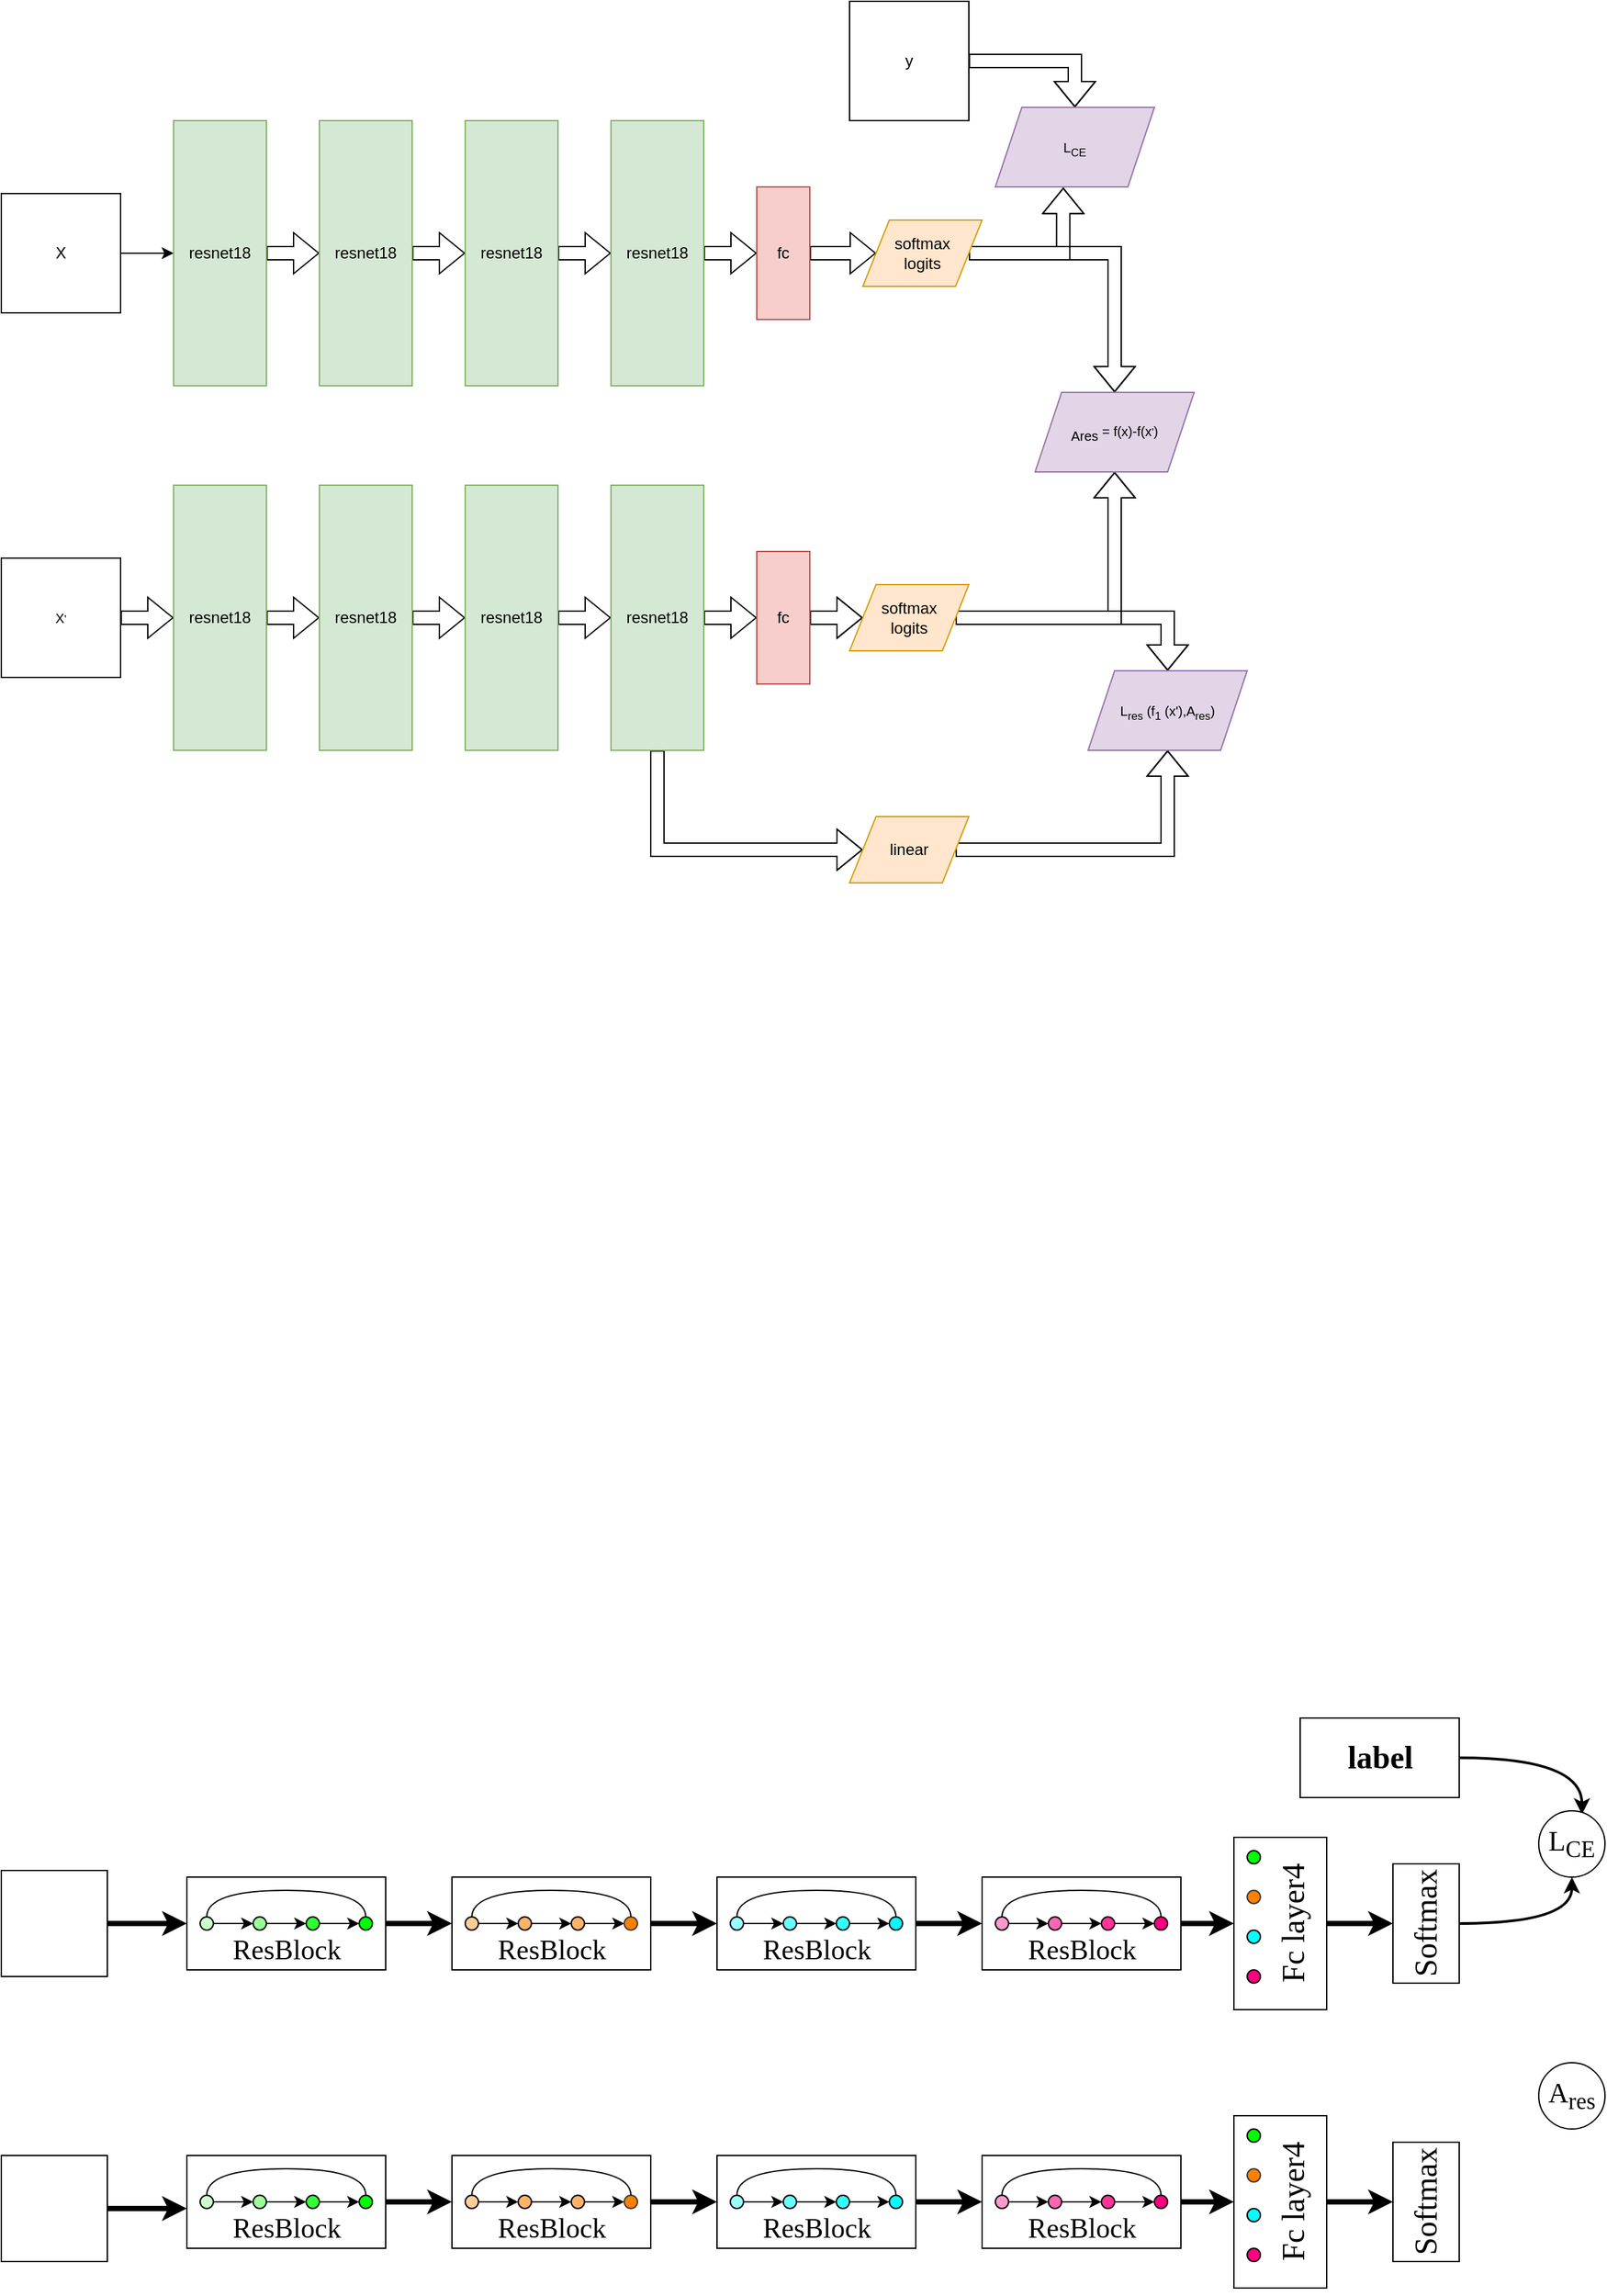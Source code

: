 <mxfile version="15.5.2" type="github">
  <diagram id="_OafIggxyiPWW6BfsJ7w" name="Page-1">
    <mxGraphModel dx="1221" dy="644" grid="1" gridSize="10" guides="1" tooltips="1" connect="1" arrows="1" fold="1" page="1" pageScale="1" pageWidth="827" pageHeight="1169" math="0" shadow="0">
      <root>
        <mxCell id="0" />
        <mxCell id="1" parent="0" />
        <mxCell id="y1k2q47pjBvPzy8G8XjA-247" style="edgeStyle=orthogonalEdgeStyle;jumpSize=6;orthogonalLoop=1;jettySize=auto;html=1;exitX=1;exitY=0.5;exitDx=0;exitDy=0;entryX=0.652;entryY=0.054;entryDx=0;entryDy=0;entryPerimeter=0;fontFamily=Times New Roman;fontSize=21;endArrow=classic;endFill=1;endSize=6;strokeColor=#000000;strokeWidth=2;fillColor=#000000;curved=1;" edge="1" parent="1" source="y1k2q47pjBvPzy8G8XjA-232" target="y1k2q47pjBvPzy8G8XjA-242">
          <mxGeometry relative="1" as="geometry" />
        </mxCell>
        <mxCell id="y1k2q47pjBvPzy8G8XjA-232" value="" style="rounded=0;whiteSpace=wrap;html=1;fontFamily=Times New Roman;fontSize=21;align=center;" vertex="1" parent="1">
          <mxGeometry x="1020" y="1310" width="120" height="60" as="geometry" />
        </mxCell>
        <mxCell id="y1k2q47pjBvPzy8G8XjA-68" value="" style="rounded=0;whiteSpace=wrap;html=1;align=center;" vertex="1" parent="1">
          <mxGeometry x="180" y="1430" width="150" height="70" as="geometry" />
        </mxCell>
        <mxCell id="y1k2q47pjBvPzy8G8XjA-104" value="&lt;h6&gt;&lt;font style=&quot;font-size: 21px ; font-weight: normal&quot; face=&quot;Georgia&quot;&gt;ResBlock&lt;/font&gt;&lt;/h6&gt;" style="text;html=1;fontSize=24;fontStyle=1;verticalAlign=middle;align=center;" vertex="1" parent="1">
          <mxGeometry x="220" y="1480" width="70" height="10" as="geometry" />
        </mxCell>
        <mxCell id="y1k2q47pjBvPzy8G8XjA-103" style="rounded=0;orthogonalLoop=1;jettySize=auto;html=1;exitX=1;exitY=0.5;exitDx=0;exitDy=0;endArrow=classic;endFill=1;strokeColor=#000000;strokeWidth=4;fillColor=#000000;jumpSize=6;endSize=6;" edge="1" parent="1" source="y1k2q47pjBvPzy8G8XjA-68">
          <mxGeometry relative="1" as="geometry">
            <mxPoint x="380" y="1465" as="targetPoint" />
          </mxGeometry>
        </mxCell>
        <mxCell id="y1k2q47pjBvPzy8G8XjA-3" style="edgeStyle=orthogonalEdgeStyle;rounded=0;orthogonalLoop=1;jettySize=auto;html=1;exitX=1;exitY=0.5;exitDx=0;exitDy=0;entryX=0;entryY=0.5;entryDx=0;entryDy=0;" edge="1" parent="1" source="y1k2q47pjBvPzy8G8XjA-1" target="y1k2q47pjBvPzy8G8XjA-2">
          <mxGeometry relative="1" as="geometry" />
        </mxCell>
        <mxCell id="y1k2q47pjBvPzy8G8XjA-1" value="X" style="rounded=0;whiteSpace=wrap;html=1;" vertex="1" parent="1">
          <mxGeometry x="40" y="160" width="90" height="90" as="geometry" />
        </mxCell>
        <mxCell id="y1k2q47pjBvPzy8G8XjA-5" style="edgeStyle=orthogonalEdgeStyle;orthogonalLoop=1;jettySize=auto;html=1;exitX=1;exitY=0.5;exitDx=0;exitDy=0;entryX=0;entryY=0.5;entryDx=0;entryDy=0;rounded=0;shape=flexArrow;" edge="1" parent="1" source="y1k2q47pjBvPzy8G8XjA-2" target="y1k2q47pjBvPzy8G8XjA-4">
          <mxGeometry relative="1" as="geometry" />
        </mxCell>
        <mxCell id="y1k2q47pjBvPzy8G8XjA-2" value="resnet18" style="rounded=0;whiteSpace=wrap;html=1;fillColor=#d5e8d4;strokeColor=#82b366;" vertex="1" parent="1">
          <mxGeometry x="170" y="105" width="70" height="200" as="geometry" />
        </mxCell>
        <mxCell id="y1k2q47pjBvPzy8G8XjA-8" style="edgeStyle=orthogonalEdgeStyle;rounded=0;orthogonalLoop=1;jettySize=auto;html=1;entryX=0;entryY=0.5;entryDx=0;entryDy=0;shape=flexArrow;" edge="1" parent="1" source="y1k2q47pjBvPzy8G8XjA-4" target="y1k2q47pjBvPzy8G8XjA-6">
          <mxGeometry relative="1" as="geometry" />
        </mxCell>
        <mxCell id="y1k2q47pjBvPzy8G8XjA-4" value="resnet18" style="rounded=0;whiteSpace=wrap;html=1;fillColor=#d5e8d4;strokeColor=#82b366;" vertex="1" parent="1">
          <mxGeometry x="280" y="105" width="70" height="200" as="geometry" />
        </mxCell>
        <mxCell id="y1k2q47pjBvPzy8G8XjA-9" style="edgeStyle=orthogonalEdgeStyle;rounded=0;orthogonalLoop=1;jettySize=auto;html=1;exitX=1;exitY=0.5;exitDx=0;exitDy=0;entryX=0;entryY=0.5;entryDx=0;entryDy=0;shape=flexArrow;" edge="1" parent="1" source="y1k2q47pjBvPzy8G8XjA-6" target="y1k2q47pjBvPzy8G8XjA-7">
          <mxGeometry relative="1" as="geometry" />
        </mxCell>
        <mxCell id="y1k2q47pjBvPzy8G8XjA-6" value="resnet18" style="rounded=0;whiteSpace=wrap;html=1;fillColor=#d5e8d4;strokeColor=#82b366;" vertex="1" parent="1">
          <mxGeometry x="390" y="105" width="70" height="200" as="geometry" />
        </mxCell>
        <mxCell id="y1k2q47pjBvPzy8G8XjA-12" style="edgeStyle=orthogonalEdgeStyle;shape=flexArrow;rounded=0;orthogonalLoop=1;jettySize=auto;html=1;exitX=1;exitY=0.5;exitDx=0;exitDy=0;entryX=0;entryY=0.5;entryDx=0;entryDy=0;" edge="1" parent="1" source="y1k2q47pjBvPzy8G8XjA-7" target="y1k2q47pjBvPzy8G8XjA-11">
          <mxGeometry relative="1" as="geometry" />
        </mxCell>
        <mxCell id="y1k2q47pjBvPzy8G8XjA-7" value="resnet18" style="rounded=0;whiteSpace=wrap;html=1;fillColor=#d5e8d4;strokeColor=#82b366;" vertex="1" parent="1">
          <mxGeometry x="500" y="105" width="70" height="200" as="geometry" />
        </mxCell>
        <mxCell id="y1k2q47pjBvPzy8G8XjA-14" style="edgeStyle=orthogonalEdgeStyle;shape=flexArrow;rounded=0;orthogonalLoop=1;jettySize=auto;html=1;exitX=1;exitY=0.5;exitDx=0;exitDy=0;entryX=0;entryY=0.5;entryDx=0;entryDy=0;" edge="1" parent="1" source="y1k2q47pjBvPzy8G8XjA-11" target="y1k2q47pjBvPzy8G8XjA-13">
          <mxGeometry relative="1" as="geometry" />
        </mxCell>
        <mxCell id="y1k2q47pjBvPzy8G8XjA-11" value="fc" style="rounded=0;whiteSpace=wrap;html=1;fillColor=#f8cecc;strokeColor=#b85450;" vertex="1" parent="1">
          <mxGeometry x="610" y="155" width="40" height="100" as="geometry" />
        </mxCell>
        <mxCell id="y1k2q47pjBvPzy8G8XjA-18" style="edgeStyle=orthogonalEdgeStyle;shape=flexArrow;rounded=0;orthogonalLoop=1;jettySize=auto;html=1;exitX=1;exitY=0.5;exitDx=0;exitDy=0;entryX=0.427;entryY=1.01;entryDx=0;entryDy=0;entryPerimeter=0;" edge="1" parent="1" source="y1k2q47pjBvPzy8G8XjA-13" target="y1k2q47pjBvPzy8G8XjA-16">
          <mxGeometry relative="1" as="geometry" />
        </mxCell>
        <mxCell id="y1k2q47pjBvPzy8G8XjA-42" style="edgeStyle=orthogonalEdgeStyle;shape=flexArrow;rounded=0;orthogonalLoop=1;jettySize=auto;html=1;exitX=1;exitY=0.5;exitDx=0;exitDy=0;entryX=0.5;entryY=0;entryDx=0;entryDy=0;" edge="1" parent="1" source="y1k2q47pjBvPzy8G8XjA-13" target="y1k2q47pjBvPzy8G8XjA-39">
          <mxGeometry relative="1" as="geometry" />
        </mxCell>
        <mxCell id="y1k2q47pjBvPzy8G8XjA-13" value="softmax&lt;br&gt;logits" style="shape=parallelogram;perimeter=parallelogramPerimeter;whiteSpace=wrap;html=1;fixedSize=1;fillColor=#ffe6cc;strokeColor=#d79b00;" vertex="1" parent="1">
          <mxGeometry x="690" y="180" width="90" height="50" as="geometry" />
        </mxCell>
        <mxCell id="y1k2q47pjBvPzy8G8XjA-17" style="edgeStyle=orthogonalEdgeStyle;shape=flexArrow;rounded=0;orthogonalLoop=1;jettySize=auto;html=1;exitX=1;exitY=0.5;exitDx=0;exitDy=0;entryX=0.5;entryY=0;entryDx=0;entryDy=0;" edge="1" parent="1" source="y1k2q47pjBvPzy8G8XjA-15" target="y1k2q47pjBvPzy8G8XjA-16">
          <mxGeometry relative="1" as="geometry" />
        </mxCell>
        <mxCell id="y1k2q47pjBvPzy8G8XjA-15" value="y" style="rounded=0;whiteSpace=wrap;html=1;" vertex="1" parent="1">
          <mxGeometry x="680" y="15" width="90" height="90" as="geometry" />
        </mxCell>
        <mxCell id="y1k2q47pjBvPzy8G8XjA-16" value="&lt;span style=&quot;font-size: 10px&quot;&gt;L&lt;sub&gt;CE&lt;/sub&gt;&lt;/span&gt;" style="shape=parallelogram;perimeter=parallelogramPerimeter;whiteSpace=wrap;html=1;fixedSize=1;fillColor=#e1d5e7;strokeColor=#9673a6;" vertex="1" parent="1">
          <mxGeometry x="790" y="95" width="120" height="60" as="geometry" />
        </mxCell>
        <mxCell id="y1k2q47pjBvPzy8G8XjA-19" style="edgeStyle=orthogonalEdgeStyle;rounded=0;orthogonalLoop=1;jettySize=auto;html=1;exitX=1;exitY=0.5;exitDx=0;exitDy=0;entryX=0;entryY=0.5;entryDx=0;entryDy=0;shape=flexArrow;" edge="1" parent="1" source="y1k2q47pjBvPzy8G8XjA-20" target="y1k2q47pjBvPzy8G8XjA-22">
          <mxGeometry relative="1" as="geometry" />
        </mxCell>
        <mxCell id="y1k2q47pjBvPzy8G8XjA-20" value="&lt;span style=&quot;font-size: 10px&quot;&gt;X&lt;/span&gt;&lt;span style=&quot;font-size: 8.333px&quot;&gt;&#39;&lt;/span&gt;" style="rounded=0;whiteSpace=wrap;html=1;" vertex="1" parent="1">
          <mxGeometry x="40" y="435" width="90" height="90" as="geometry" />
        </mxCell>
        <mxCell id="y1k2q47pjBvPzy8G8XjA-21" style="edgeStyle=orthogonalEdgeStyle;orthogonalLoop=1;jettySize=auto;html=1;exitX=1;exitY=0.5;exitDx=0;exitDy=0;entryX=0;entryY=0.5;entryDx=0;entryDy=0;rounded=0;shape=flexArrow;" edge="1" parent="1" source="y1k2q47pjBvPzy8G8XjA-22" target="y1k2q47pjBvPzy8G8XjA-24">
          <mxGeometry relative="1" as="geometry" />
        </mxCell>
        <mxCell id="y1k2q47pjBvPzy8G8XjA-22" value="resnet18" style="rounded=0;whiteSpace=wrap;html=1;fillColor=#d5e8d4;strokeColor=#82b366;" vertex="1" parent="1">
          <mxGeometry x="170" y="380" width="70" height="200" as="geometry" />
        </mxCell>
        <mxCell id="y1k2q47pjBvPzy8G8XjA-23" style="edgeStyle=orthogonalEdgeStyle;rounded=0;orthogonalLoop=1;jettySize=auto;html=1;entryX=0;entryY=0.5;entryDx=0;entryDy=0;shape=flexArrow;" edge="1" parent="1" source="y1k2q47pjBvPzy8G8XjA-24" target="y1k2q47pjBvPzy8G8XjA-26">
          <mxGeometry relative="1" as="geometry" />
        </mxCell>
        <mxCell id="y1k2q47pjBvPzy8G8XjA-24" value="resnet18" style="rounded=0;whiteSpace=wrap;html=1;fillColor=#d5e8d4;strokeColor=#82b366;" vertex="1" parent="1">
          <mxGeometry x="280" y="380" width="70" height="200" as="geometry" />
        </mxCell>
        <mxCell id="y1k2q47pjBvPzy8G8XjA-25" style="edgeStyle=orthogonalEdgeStyle;rounded=0;orthogonalLoop=1;jettySize=auto;html=1;exitX=1;exitY=0.5;exitDx=0;exitDy=0;entryX=0;entryY=0.5;entryDx=0;entryDy=0;shape=flexArrow;" edge="1" parent="1" source="y1k2q47pjBvPzy8G8XjA-26" target="y1k2q47pjBvPzy8G8XjA-28">
          <mxGeometry relative="1" as="geometry" />
        </mxCell>
        <mxCell id="y1k2q47pjBvPzy8G8XjA-26" value="resnet18" style="rounded=0;whiteSpace=wrap;html=1;fillColor=#d5e8d4;strokeColor=#82b366;" vertex="1" parent="1">
          <mxGeometry x="390" y="380" width="70" height="200" as="geometry" />
        </mxCell>
        <mxCell id="y1k2q47pjBvPzy8G8XjA-27" style="edgeStyle=orthogonalEdgeStyle;shape=flexArrow;rounded=0;orthogonalLoop=1;jettySize=auto;html=1;exitX=1;exitY=0.5;exitDx=0;exitDy=0;entryX=0;entryY=0.5;entryDx=0;entryDy=0;" edge="1" parent="1" source="y1k2q47pjBvPzy8G8XjA-28" target="y1k2q47pjBvPzy8G8XjA-29">
          <mxGeometry relative="1" as="geometry" />
        </mxCell>
        <mxCell id="y1k2q47pjBvPzy8G8XjA-37" style="edgeStyle=orthogonalEdgeStyle;shape=flexArrow;rounded=0;orthogonalLoop=1;jettySize=auto;html=1;exitX=0.5;exitY=1;exitDx=0;exitDy=0;entryX=0;entryY=0.5;entryDx=0;entryDy=0;" edge="1" parent="1" source="y1k2q47pjBvPzy8G8XjA-28" target="y1k2q47pjBvPzy8G8XjA-32">
          <mxGeometry relative="1" as="geometry">
            <Array as="points">
              <mxPoint x="535" y="655" />
            </Array>
          </mxGeometry>
        </mxCell>
        <mxCell id="y1k2q47pjBvPzy8G8XjA-28" value="resnet18" style="rounded=0;whiteSpace=wrap;html=1;fillColor=#d5e8d4;strokeColor=#82b366;" vertex="1" parent="1">
          <mxGeometry x="500" y="380" width="70" height="200" as="geometry" />
        </mxCell>
        <mxCell id="y1k2q47pjBvPzy8G8XjA-31" style="edgeStyle=orthogonalEdgeStyle;shape=flexArrow;rounded=0;orthogonalLoop=1;jettySize=auto;html=1;exitX=1;exitY=0.5;exitDx=0;exitDy=0;" edge="1" parent="1" source="y1k2q47pjBvPzy8G8XjA-29" target="y1k2q47pjBvPzy8G8XjA-30">
          <mxGeometry relative="1" as="geometry" />
        </mxCell>
        <mxCell id="y1k2q47pjBvPzy8G8XjA-29" value="fc" style="rounded=0;whiteSpace=wrap;html=1;fillColor=#f8cecc;strokeColor=#b85450;" vertex="1" parent="1">
          <mxGeometry x="610" y="430" width="40" height="100" as="geometry" />
        </mxCell>
        <mxCell id="y1k2q47pjBvPzy8G8XjA-40" style="edgeStyle=orthogonalEdgeStyle;shape=flexArrow;rounded=0;orthogonalLoop=1;jettySize=auto;html=1;exitX=1;exitY=0.5;exitDx=0;exitDy=0;" edge="1" parent="1" source="y1k2q47pjBvPzy8G8XjA-30" target="y1k2q47pjBvPzy8G8XjA-39">
          <mxGeometry relative="1" as="geometry" />
        </mxCell>
        <mxCell id="y1k2q47pjBvPzy8G8XjA-41" style="edgeStyle=orthogonalEdgeStyle;shape=flexArrow;rounded=0;orthogonalLoop=1;jettySize=auto;html=1;exitX=1;exitY=0.5;exitDx=0;exitDy=0;" edge="1" parent="1" source="y1k2q47pjBvPzy8G8XjA-30" target="y1k2q47pjBvPzy8G8XjA-38">
          <mxGeometry relative="1" as="geometry" />
        </mxCell>
        <mxCell id="y1k2q47pjBvPzy8G8XjA-30" value="softmax&lt;br&gt;logits" style="shape=parallelogram;perimeter=parallelogramPerimeter;whiteSpace=wrap;html=1;fixedSize=1;fillColor=#ffe6cc;strokeColor=#d79b00;" vertex="1" parent="1">
          <mxGeometry x="680" y="455" width="90" height="50" as="geometry" />
        </mxCell>
        <mxCell id="y1k2q47pjBvPzy8G8XjA-43" style="edgeStyle=orthogonalEdgeStyle;shape=flexArrow;rounded=0;orthogonalLoop=1;jettySize=auto;html=1;exitX=1;exitY=0.5;exitDx=0;exitDy=0;entryX=0.5;entryY=1;entryDx=0;entryDy=0;" edge="1" parent="1" source="y1k2q47pjBvPzy8G8XjA-32" target="y1k2q47pjBvPzy8G8XjA-38">
          <mxGeometry relative="1" as="geometry" />
        </mxCell>
        <mxCell id="y1k2q47pjBvPzy8G8XjA-32" value="linear" style="shape=parallelogram;perimeter=parallelogramPerimeter;whiteSpace=wrap;html=1;fixedSize=1;fillColor=#ffe6cc;strokeColor=#d79b00;" vertex="1" parent="1">
          <mxGeometry x="680" y="630" width="90" height="50" as="geometry" />
        </mxCell>
        <mxCell id="y1k2q47pjBvPzy8G8XjA-38" value="&lt;span style=&quot;font-size: 10px&quot;&gt;L&lt;sub&gt;res&lt;/sub&gt;&amp;nbsp;(f&lt;sub&gt;1&lt;/sub&gt;&amp;nbsp;(x&#39;),A&lt;sub&gt;res&lt;/sub&gt;)&lt;/span&gt;" style="shape=parallelogram;perimeter=parallelogramPerimeter;whiteSpace=wrap;html=1;fixedSize=1;fillColor=#e1d5e7;strokeColor=#9673a6;" vertex="1" parent="1">
          <mxGeometry x="860" y="520" width="120" height="60" as="geometry" />
        </mxCell>
        <mxCell id="y1k2q47pjBvPzy8G8XjA-39" value="&lt;sub&gt;&lt;span style=&quot;font-size: 10px&quot;&gt;Ares&lt;/span&gt;&lt;/sub&gt;&lt;span style=&quot;font-size: 10px&quot;&gt;&amp;nbsp;= f(x)-f(x&lt;/span&gt;&lt;span style=&quot;font-size: 8.333px&quot;&gt;&#39;&lt;/span&gt;&lt;span style=&quot;font-size: 10px&quot;&gt;)&lt;/span&gt;" style="shape=parallelogram;perimeter=parallelogramPerimeter;whiteSpace=wrap;html=1;fixedSize=1;fillColor=#e1d5e7;strokeColor=#9673a6;" vertex="1" parent="1">
          <mxGeometry x="820" y="310" width="120" height="60" as="geometry" />
        </mxCell>
        <mxCell id="y1k2q47pjBvPzy8G8XjA-54" style="edgeStyle=orthogonalEdgeStyle;rounded=0;orthogonalLoop=1;jettySize=auto;html=1;exitX=1;exitY=0.5;exitDx=0;exitDy=0;entryX=0;entryY=0.5;entryDx=0;entryDy=0;" edge="1" parent="1" source="y1k2q47pjBvPzy8G8XjA-50" target="y1k2q47pjBvPzy8G8XjA-53">
          <mxGeometry relative="1" as="geometry" />
        </mxCell>
        <mxCell id="y1k2q47pjBvPzy8G8XjA-50" value="" style="ellipse;whiteSpace=wrap;html=1;aspect=fixed;fillColor=#CCFFCC;strokeColor=#000000;" vertex="1" parent="1">
          <mxGeometry x="190" y="1460" width="10" height="10" as="geometry" />
        </mxCell>
        <mxCell id="y1k2q47pjBvPzy8G8XjA-58" style="edgeStyle=orthogonalEdgeStyle;rounded=0;orthogonalLoop=1;jettySize=auto;html=1;exitX=1;exitY=0.5;exitDx=0;exitDy=0;entryX=0;entryY=0.5;entryDx=0;entryDy=0;" edge="1" parent="1" source="y1k2q47pjBvPzy8G8XjA-53" target="y1k2q47pjBvPzy8G8XjA-55">
          <mxGeometry relative="1" as="geometry" />
        </mxCell>
        <mxCell id="y1k2q47pjBvPzy8G8XjA-53" value="" style="ellipse;whiteSpace=wrap;html=1;aspect=fixed;fillColor=#99FF99;strokeColor=#000000;" vertex="1" parent="1">
          <mxGeometry x="230" y="1460" width="10" height="10" as="geometry" />
        </mxCell>
        <mxCell id="y1k2q47pjBvPzy8G8XjA-59" style="edgeStyle=orthogonalEdgeStyle;rounded=0;orthogonalLoop=1;jettySize=auto;html=1;exitX=1;exitY=0.5;exitDx=0;exitDy=0;entryX=0;entryY=0.5;entryDx=0;entryDy=0;" edge="1" parent="1" source="y1k2q47pjBvPzy8G8XjA-55" target="y1k2q47pjBvPzy8G8XjA-56">
          <mxGeometry relative="1" as="geometry" />
        </mxCell>
        <mxCell id="y1k2q47pjBvPzy8G8XjA-55" value="" style="ellipse;whiteSpace=wrap;html=1;aspect=fixed;fillColor=#33FF33;strokeColor=#000000;" vertex="1" parent="1">
          <mxGeometry x="270" y="1460" width="10" height="10" as="geometry" />
        </mxCell>
        <mxCell id="y1k2q47pjBvPzy8G8XjA-56" value="" style="ellipse;whiteSpace=wrap;html=1;aspect=fixed;fillColor=#00FF00;strokeColor=#000000;" vertex="1" parent="1">
          <mxGeometry x="310" y="1460" width="10" height="10" as="geometry" />
        </mxCell>
        <mxCell id="y1k2q47pjBvPzy8G8XjA-69" value="" style="endArrow=none;html=1;rounded=0;exitX=0.5;exitY=0;exitDx=0;exitDy=0;entryX=0.5;entryY=0;entryDx=0;entryDy=0;edgeStyle=orthogonalEdgeStyle;curved=1;" edge="1" parent="1" source="y1k2q47pjBvPzy8G8XjA-50" target="y1k2q47pjBvPzy8G8XjA-56">
          <mxGeometry width="50" height="50" relative="1" as="geometry">
            <mxPoint x="200" y="1460" as="sourcePoint" />
            <mxPoint x="250" y="1410" as="targetPoint" />
            <Array as="points">
              <mxPoint x="195" y="1440" />
              <mxPoint x="315" y="1440" />
            </Array>
          </mxGeometry>
        </mxCell>
        <mxCell id="y1k2q47pjBvPzy8G8XjA-99" style="edgeStyle=orthogonalEdgeStyle;curved=1;rounded=0;orthogonalLoop=1;jettySize=auto;html=1;exitX=1;exitY=0.5;exitDx=0;exitDy=0;entryX=0;entryY=0.5;entryDx=0;entryDy=0;endArrow=classic;endFill=1;strokeColor=#000000;strokeWidth=4;" edge="1" parent="1">
          <mxGeometry relative="1" as="geometry">
            <mxPoint x="530" y="1465" as="sourcePoint" />
            <mxPoint x="580" y="1465" as="targetPoint" />
          </mxGeometry>
        </mxCell>
        <mxCell id="y1k2q47pjBvPzy8G8XjA-100" style="edgeStyle=orthogonalEdgeStyle;curved=1;rounded=0;orthogonalLoop=1;jettySize=auto;html=1;exitX=1;exitY=0.5;exitDx=0;exitDy=0;entryX=0;entryY=0.5;entryDx=0;entryDy=0;endArrow=classic;endFill=1;strokeColor=#000000;strokeWidth=4;" edge="1" parent="1">
          <mxGeometry relative="1" as="geometry">
            <mxPoint x="730" y="1465" as="sourcePoint" />
            <mxPoint x="780" y="1465" as="targetPoint" />
          </mxGeometry>
        </mxCell>
        <mxCell id="y1k2q47pjBvPzy8G8XjA-115" value="" style="rounded=0;whiteSpace=wrap;html=1;align=center;" vertex="1" parent="1">
          <mxGeometry x="380" y="1430" width="150" height="70" as="geometry" />
        </mxCell>
        <mxCell id="y1k2q47pjBvPzy8G8XjA-116" style="edgeStyle=orthogonalEdgeStyle;rounded=0;orthogonalLoop=1;jettySize=auto;html=1;exitX=1;exitY=0.5;exitDx=0;exitDy=0;entryX=0;entryY=0.5;entryDx=0;entryDy=0;" edge="1" parent="1" source="y1k2q47pjBvPzy8G8XjA-117" target="y1k2q47pjBvPzy8G8XjA-119">
          <mxGeometry relative="1" as="geometry" />
        </mxCell>
        <mxCell id="y1k2q47pjBvPzy8G8XjA-117" value="" style="ellipse;whiteSpace=wrap;html=1;aspect=fixed;fillColor=#FFCC99;strokeColor=#000000;" vertex="1" parent="1">
          <mxGeometry x="390" y="1460" width="10" height="10" as="geometry" />
        </mxCell>
        <mxCell id="y1k2q47pjBvPzy8G8XjA-118" style="edgeStyle=orthogonalEdgeStyle;rounded=0;orthogonalLoop=1;jettySize=auto;html=1;exitX=1;exitY=0.5;exitDx=0;exitDy=0;entryX=0;entryY=0.5;entryDx=0;entryDy=0;" edge="1" parent="1" source="y1k2q47pjBvPzy8G8XjA-119" target="y1k2q47pjBvPzy8G8XjA-121">
          <mxGeometry relative="1" as="geometry" />
        </mxCell>
        <mxCell id="y1k2q47pjBvPzy8G8XjA-119" value="" style="ellipse;whiteSpace=wrap;html=1;aspect=fixed;fillColor=#FFB366;strokeColor=default;" vertex="1" parent="1">
          <mxGeometry x="430" y="1460" width="10" height="10" as="geometry" />
        </mxCell>
        <mxCell id="y1k2q47pjBvPzy8G8XjA-120" style="edgeStyle=orthogonalEdgeStyle;rounded=0;orthogonalLoop=1;jettySize=auto;html=1;exitX=1;exitY=0.5;exitDx=0;exitDy=0;entryX=0;entryY=0.5;entryDx=0;entryDy=0;" edge="1" parent="1" source="y1k2q47pjBvPzy8G8XjA-121" target="y1k2q47pjBvPzy8G8XjA-122">
          <mxGeometry relative="1" as="geometry" />
        </mxCell>
        <mxCell id="y1k2q47pjBvPzy8G8XjA-121" value="" style="ellipse;whiteSpace=wrap;html=1;aspect=fixed;fillColor=#FFB366;strokeColor=#000000;" vertex="1" parent="1">
          <mxGeometry x="470" y="1460" width="10" height="10" as="geometry" />
        </mxCell>
        <mxCell id="y1k2q47pjBvPzy8G8XjA-122" value="" style="ellipse;whiteSpace=wrap;html=1;aspect=fixed;fillColor=#FF8000;strokeColor=#36393d;" vertex="1" parent="1">
          <mxGeometry x="510" y="1460" width="10" height="10" as="geometry" />
        </mxCell>
        <mxCell id="y1k2q47pjBvPzy8G8XjA-123" value="" style="endArrow=none;html=1;rounded=0;exitX=0.5;exitY=0;exitDx=0;exitDy=0;entryX=0.5;entryY=0;entryDx=0;entryDy=0;edgeStyle=orthogonalEdgeStyle;curved=1;" edge="1" parent="1" source="y1k2q47pjBvPzy8G8XjA-117" target="y1k2q47pjBvPzy8G8XjA-122">
          <mxGeometry width="50" height="50" relative="1" as="geometry">
            <mxPoint x="400" y="1460" as="sourcePoint" />
            <mxPoint x="450" y="1410" as="targetPoint" />
            <Array as="points">
              <mxPoint x="395" y="1440" />
              <mxPoint x="515" y="1440" />
            </Array>
          </mxGeometry>
        </mxCell>
        <mxCell id="y1k2q47pjBvPzy8G8XjA-124" value="&lt;h6&gt;&lt;font style=&quot;font-size: 21px ; font-weight: normal&quot; face=&quot;Georgia&quot;&gt;ResBlock&lt;/font&gt;&lt;/h6&gt;" style="text;strokeColor=none;fillColor=none;html=1;fontSize=24;fontStyle=1;verticalAlign=middle;align=center;" vertex="1" parent="1">
          <mxGeometry x="420" y="1480" width="70" height="10" as="geometry" />
        </mxCell>
        <mxCell id="y1k2q47pjBvPzy8G8XjA-135" value="" style="rounded=0;whiteSpace=wrap;html=1;align=center;" vertex="1" parent="1">
          <mxGeometry x="580" y="1430" width="150" height="70" as="geometry" />
        </mxCell>
        <mxCell id="y1k2q47pjBvPzy8G8XjA-136" style="edgeStyle=orthogonalEdgeStyle;rounded=0;orthogonalLoop=1;jettySize=auto;html=1;exitX=1;exitY=0.5;exitDx=0;exitDy=0;entryX=0;entryY=0.5;entryDx=0;entryDy=0;" edge="1" parent="1" source="y1k2q47pjBvPzy8G8XjA-137" target="y1k2q47pjBvPzy8G8XjA-139">
          <mxGeometry relative="1" as="geometry" />
        </mxCell>
        <mxCell id="y1k2q47pjBvPzy8G8XjA-137" value="" style="ellipse;whiteSpace=wrap;html=1;aspect=fixed;fillColor=#99FFFF;strokeColor=#000000;" vertex="1" parent="1">
          <mxGeometry x="590" y="1460" width="10" height="10" as="geometry" />
        </mxCell>
        <mxCell id="y1k2q47pjBvPzy8G8XjA-138" style="edgeStyle=orthogonalEdgeStyle;rounded=0;orthogonalLoop=1;jettySize=auto;html=1;exitX=1;exitY=0.5;exitDx=0;exitDy=0;entryX=0;entryY=0.5;entryDx=0;entryDy=0;" edge="1" parent="1" source="y1k2q47pjBvPzy8G8XjA-139" target="y1k2q47pjBvPzy8G8XjA-141">
          <mxGeometry relative="1" as="geometry" />
        </mxCell>
        <mxCell id="y1k2q47pjBvPzy8G8XjA-139" value="" style="ellipse;whiteSpace=wrap;html=1;aspect=fixed;fillColor=#66FFFF;strokeColor=#000000;" vertex="1" parent="1">
          <mxGeometry x="630" y="1460" width="10" height="10" as="geometry" />
        </mxCell>
        <mxCell id="y1k2q47pjBvPzy8G8XjA-140" style="edgeStyle=orthogonalEdgeStyle;rounded=0;orthogonalLoop=1;jettySize=auto;html=1;exitX=1;exitY=0.5;exitDx=0;exitDy=0;entryX=0;entryY=0.5;entryDx=0;entryDy=0;" edge="1" parent="1" source="y1k2q47pjBvPzy8G8XjA-141" target="y1k2q47pjBvPzy8G8XjA-142">
          <mxGeometry relative="1" as="geometry" />
        </mxCell>
        <mxCell id="y1k2q47pjBvPzy8G8XjA-141" value="" style="ellipse;whiteSpace=wrap;html=1;aspect=fixed;fillColor=#33FFFF;strokeColor=#000000;" vertex="1" parent="1">
          <mxGeometry x="670" y="1460" width="10" height="10" as="geometry" />
        </mxCell>
        <mxCell id="y1k2q47pjBvPzy8G8XjA-142" value="" style="ellipse;whiteSpace=wrap;html=1;aspect=fixed;fillColor=#00FFFF;strokeColor=#000000;" vertex="1" parent="1">
          <mxGeometry x="710" y="1460" width="10" height="10" as="geometry" />
        </mxCell>
        <mxCell id="y1k2q47pjBvPzy8G8XjA-143" value="" style="endArrow=none;html=1;rounded=0;exitX=0.5;exitY=0;exitDx=0;exitDy=0;entryX=0.5;entryY=0;entryDx=0;entryDy=0;edgeStyle=orthogonalEdgeStyle;curved=1;" edge="1" parent="1" source="y1k2q47pjBvPzy8G8XjA-137" target="y1k2q47pjBvPzy8G8XjA-142">
          <mxGeometry width="50" height="50" relative="1" as="geometry">
            <mxPoint x="600" y="1460" as="sourcePoint" />
            <mxPoint x="650" y="1410" as="targetPoint" />
            <Array as="points">
              <mxPoint x="595" y="1440" />
              <mxPoint x="715" y="1440" />
            </Array>
          </mxGeometry>
        </mxCell>
        <mxCell id="y1k2q47pjBvPzy8G8XjA-144" value="&lt;h6&gt;&lt;font style=&quot;font-size: 21px ; font-weight: normal&quot; face=&quot;Georgia&quot;&gt;ResBlock&lt;/font&gt;&lt;/h6&gt;" style="text;strokeColor=none;fillColor=none;html=1;fontSize=24;fontStyle=1;verticalAlign=middle;align=center;" vertex="1" parent="1">
          <mxGeometry x="620" y="1480" width="70" height="10" as="geometry" />
        </mxCell>
        <mxCell id="y1k2q47pjBvPzy8G8XjA-165" style="edgeStyle=none;rounded=0;jumpSize=6;orthogonalLoop=1;jettySize=auto;html=1;exitX=1;exitY=0.5;exitDx=0;exitDy=0;entryX=0;entryY=0.5;entryDx=0;entryDy=0;fontFamily=Times New Roman;fontSize=21;endArrow=classic;endFill=1;endSize=6;strokeColor=#000000;strokeWidth=4;fillColor=#000000;" edge="1" parent="1" source="y1k2q47pjBvPzy8G8XjA-145" target="y1k2q47pjBvPzy8G8XjA-155">
          <mxGeometry relative="1" as="geometry" />
        </mxCell>
        <mxCell id="y1k2q47pjBvPzy8G8XjA-145" value="" style="rounded=0;whiteSpace=wrap;html=1;align=center;" vertex="1" parent="1">
          <mxGeometry x="780" y="1430" width="150" height="70" as="geometry" />
        </mxCell>
        <mxCell id="y1k2q47pjBvPzy8G8XjA-146" style="edgeStyle=orthogonalEdgeStyle;rounded=0;orthogonalLoop=1;jettySize=auto;html=1;exitX=1;exitY=0.5;exitDx=0;exitDy=0;entryX=0;entryY=0.5;entryDx=0;entryDy=0;" edge="1" parent="1" source="y1k2q47pjBvPzy8G8XjA-147" target="y1k2q47pjBvPzy8G8XjA-149">
          <mxGeometry relative="1" as="geometry" />
        </mxCell>
        <mxCell id="y1k2q47pjBvPzy8G8XjA-147" value="" style="ellipse;whiteSpace=wrap;html=1;aspect=fixed;fillColor=#FF99CC;strokeColor=#000000;" vertex="1" parent="1">
          <mxGeometry x="790" y="1460" width="10" height="10" as="geometry" />
        </mxCell>
        <mxCell id="y1k2q47pjBvPzy8G8XjA-148" style="edgeStyle=orthogonalEdgeStyle;rounded=0;orthogonalLoop=1;jettySize=auto;html=1;exitX=1;exitY=0.5;exitDx=0;exitDy=0;entryX=0;entryY=0.5;entryDx=0;entryDy=0;" edge="1" parent="1" source="y1k2q47pjBvPzy8G8XjA-149" target="y1k2q47pjBvPzy8G8XjA-151">
          <mxGeometry relative="1" as="geometry" />
        </mxCell>
        <mxCell id="y1k2q47pjBvPzy8G8XjA-149" value="" style="ellipse;whiteSpace=wrap;html=1;aspect=fixed;fillColor=#FF66B3;strokeColor=#000000;" vertex="1" parent="1">
          <mxGeometry x="830" y="1460" width="10" height="10" as="geometry" />
        </mxCell>
        <mxCell id="y1k2q47pjBvPzy8G8XjA-150" style="edgeStyle=orthogonalEdgeStyle;rounded=0;orthogonalLoop=1;jettySize=auto;html=1;exitX=1;exitY=0.5;exitDx=0;exitDy=0;entryX=0;entryY=0.5;entryDx=0;entryDy=0;" edge="1" parent="1" source="y1k2q47pjBvPzy8G8XjA-151" target="y1k2q47pjBvPzy8G8XjA-152">
          <mxGeometry relative="1" as="geometry" />
        </mxCell>
        <mxCell id="y1k2q47pjBvPzy8G8XjA-151" value="" style="ellipse;whiteSpace=wrap;html=1;aspect=fixed;fillColor=#FF3399;strokeColor=#000000;" vertex="1" parent="1">
          <mxGeometry x="870" y="1460" width="10" height="10" as="geometry" />
        </mxCell>
        <mxCell id="y1k2q47pjBvPzy8G8XjA-152" value="" style="ellipse;whiteSpace=wrap;html=1;aspect=fixed;fillColor=#FF0080;strokeColor=#000000;" vertex="1" parent="1">
          <mxGeometry x="910" y="1460" width="10" height="10" as="geometry" />
        </mxCell>
        <mxCell id="y1k2q47pjBvPzy8G8XjA-153" value="" style="endArrow=none;html=1;rounded=0;exitX=0.5;exitY=0;exitDx=0;exitDy=0;entryX=0.5;entryY=0;entryDx=0;entryDy=0;edgeStyle=orthogonalEdgeStyle;curved=1;" edge="1" parent="1" source="y1k2q47pjBvPzy8G8XjA-147" target="y1k2q47pjBvPzy8G8XjA-152">
          <mxGeometry width="50" height="50" relative="1" as="geometry">
            <mxPoint x="800" y="1460" as="sourcePoint" />
            <mxPoint x="850" y="1410" as="targetPoint" />
            <Array as="points">
              <mxPoint x="795" y="1440" />
              <mxPoint x="915" y="1440" />
            </Array>
          </mxGeometry>
        </mxCell>
        <mxCell id="y1k2q47pjBvPzy8G8XjA-154" value="&lt;h6&gt;&lt;font style=&quot;font-size: 21px ; font-weight: normal&quot; face=&quot;Georgia&quot;&gt;ResBlock&lt;/font&gt;&lt;/h6&gt;" style="text;strokeColor=none;fillColor=none;html=1;fontSize=24;fontStyle=1;verticalAlign=middle;align=center;" vertex="1" parent="1">
          <mxGeometry x="820" y="1480" width="70" height="10" as="geometry" />
        </mxCell>
        <mxCell id="y1k2q47pjBvPzy8G8XjA-167" value="" style="edgeStyle=none;rounded=0;jumpSize=6;orthogonalLoop=1;jettySize=auto;html=1;fontFamily=Times New Roman;fontSize=21;endArrow=classic;endFill=1;endSize=6;strokeColor=#000000;strokeWidth=4;fillColor=#000000;" edge="1" parent="1" source="y1k2q47pjBvPzy8G8XjA-155" target="y1k2q47pjBvPzy8G8XjA-166">
          <mxGeometry relative="1" as="geometry" />
        </mxCell>
        <mxCell id="y1k2q47pjBvPzy8G8XjA-155" value="" style="rounded=0;whiteSpace=wrap;html=1;fontFamily=Georgia;fontSize=21;align=center;strokeColor=#000000;" vertex="1" parent="1">
          <mxGeometry x="970" y="1400" width="70" height="130" as="geometry" />
        </mxCell>
        <mxCell id="y1k2q47pjBvPzy8G8XjA-156" style="edgeStyle=none;rounded=0;jumpSize=6;orthogonalLoop=1;jettySize=auto;html=1;exitX=0.5;exitY=0;exitDx=0;exitDy=0;fontFamily=Georgia;fontSize=21;endArrow=classic;endFill=1;endSize=6;strokeColor=#000000;strokeWidth=4;fillColor=#000000;" edge="1" parent="1" source="y1k2q47pjBvPzy8G8XjA-155" target="y1k2q47pjBvPzy8G8XjA-155">
          <mxGeometry relative="1" as="geometry" />
        </mxCell>
        <mxCell id="y1k2q47pjBvPzy8G8XjA-157" value="" style="ellipse;whiteSpace=wrap;html=1;aspect=fixed;fillColor=#FF8000;strokeColor=#36393d;" vertex="1" parent="1">
          <mxGeometry x="980" y="1440" width="10" height="10" as="geometry" />
        </mxCell>
        <mxCell id="y1k2q47pjBvPzy8G8XjA-158" value="" style="ellipse;whiteSpace=wrap;html=1;aspect=fixed;fillColor=#00FFFF;strokeColor=#000000;" vertex="1" parent="1">
          <mxGeometry x="980" y="1470" width="10" height="10" as="geometry" />
        </mxCell>
        <mxCell id="y1k2q47pjBvPzy8G8XjA-159" value="" style="ellipse;whiteSpace=wrap;html=1;aspect=fixed;fillColor=#00FF00;strokeColor=#000000;" vertex="1" parent="1">
          <mxGeometry x="980" y="1410" width="10" height="10" as="geometry" />
        </mxCell>
        <mxCell id="y1k2q47pjBvPzy8G8XjA-161" value="" style="ellipse;whiteSpace=wrap;html=1;aspect=fixed;fillColor=#FF0080;strokeColor=#000000;" vertex="1" parent="1">
          <mxGeometry x="980" y="1500" width="10" height="10" as="geometry" />
        </mxCell>
        <mxCell id="y1k2q47pjBvPzy8G8XjA-163" value="Fc layer4" style="text;strokeColor=none;fillColor=none;html=1;fontSize=24;fontStyle=0;verticalAlign=middle;align=center;fontFamily=Times New Roman;rotation=-90;" vertex="1" parent="1">
          <mxGeometry x="950" y="1445" width="130" height="40" as="geometry" />
        </mxCell>
        <mxCell id="y1k2q47pjBvPzy8G8XjA-248" style="edgeStyle=orthogonalEdgeStyle;curved=1;jumpSize=6;orthogonalLoop=1;jettySize=auto;html=1;exitX=1;exitY=0.5;exitDx=0;exitDy=0;entryX=0.5;entryY=1;entryDx=0;entryDy=0;fontFamily=Times New Roman;fontSize=21;endArrow=classic;endFill=1;endSize=6;strokeColor=#000000;strokeWidth=2;fillColor=#000000;" edge="1" parent="1" source="y1k2q47pjBvPzy8G8XjA-166" target="y1k2q47pjBvPzy8G8XjA-242">
          <mxGeometry relative="1" as="geometry" />
        </mxCell>
        <mxCell id="y1k2q47pjBvPzy8G8XjA-166" value="" style="rounded=0;whiteSpace=wrap;html=1;fontFamily=Times New Roman;fontSize=21;align=center;" vertex="1" parent="1">
          <mxGeometry x="1090" y="1420" width="50" height="90" as="geometry" />
        </mxCell>
        <mxCell id="y1k2q47pjBvPzy8G8XjA-168" value="Softmax" style="text;strokeColor=none;fillColor=none;html=1;fontSize=24;fontStyle=0;verticalAlign=middle;align=center;fontFamily=Times New Roman;rotation=-90;" vertex="1" parent="1">
          <mxGeometry x="1075" y="1447.5" width="80" height="35" as="geometry" />
        </mxCell>
        <mxCell id="y1k2q47pjBvPzy8G8XjA-169" value="" style="rounded=0;whiteSpace=wrap;html=1;align=center;" vertex="1" parent="1">
          <mxGeometry x="180" y="1640" width="150" height="70" as="geometry" />
        </mxCell>
        <mxCell id="y1k2q47pjBvPzy8G8XjA-170" value="&lt;h6&gt;&lt;font style=&quot;font-size: 21px ; font-weight: normal&quot; face=&quot;Georgia&quot;&gt;ResBlock&lt;/font&gt;&lt;/h6&gt;" style="text;html=1;fontSize=24;fontStyle=1;verticalAlign=middle;align=center;" vertex="1" parent="1">
          <mxGeometry x="220" y="1690" width="70" height="10" as="geometry" />
        </mxCell>
        <mxCell id="y1k2q47pjBvPzy8G8XjA-171" style="rounded=0;orthogonalLoop=1;jettySize=auto;html=1;exitX=1;exitY=0.5;exitDx=0;exitDy=0;endArrow=classic;endFill=1;strokeColor=#000000;strokeWidth=4;fillColor=#000000;jumpSize=6;endSize=6;" edge="1" parent="1" source="y1k2q47pjBvPzy8G8XjA-169">
          <mxGeometry relative="1" as="geometry">
            <mxPoint x="380" y="1675" as="targetPoint" />
          </mxGeometry>
        </mxCell>
        <mxCell id="y1k2q47pjBvPzy8G8XjA-172" style="edgeStyle=orthogonalEdgeStyle;rounded=0;orthogonalLoop=1;jettySize=auto;html=1;exitX=1;exitY=0.5;exitDx=0;exitDy=0;entryX=0;entryY=0.5;entryDx=0;entryDy=0;" edge="1" parent="1" source="y1k2q47pjBvPzy8G8XjA-173" target="y1k2q47pjBvPzy8G8XjA-175">
          <mxGeometry relative="1" as="geometry" />
        </mxCell>
        <mxCell id="y1k2q47pjBvPzy8G8XjA-173" value="" style="ellipse;whiteSpace=wrap;html=1;aspect=fixed;fillColor=#CCFFCC;strokeColor=#000000;" vertex="1" parent="1">
          <mxGeometry x="190" y="1670" width="10" height="10" as="geometry" />
        </mxCell>
        <mxCell id="y1k2q47pjBvPzy8G8XjA-174" style="edgeStyle=orthogonalEdgeStyle;rounded=0;orthogonalLoop=1;jettySize=auto;html=1;exitX=1;exitY=0.5;exitDx=0;exitDy=0;entryX=0;entryY=0.5;entryDx=0;entryDy=0;" edge="1" parent="1" source="y1k2q47pjBvPzy8G8XjA-175" target="y1k2q47pjBvPzy8G8XjA-177">
          <mxGeometry relative="1" as="geometry" />
        </mxCell>
        <mxCell id="y1k2q47pjBvPzy8G8XjA-175" value="" style="ellipse;whiteSpace=wrap;html=1;aspect=fixed;fillColor=#99FF99;strokeColor=#000000;" vertex="1" parent="1">
          <mxGeometry x="230" y="1670" width="10" height="10" as="geometry" />
        </mxCell>
        <mxCell id="y1k2q47pjBvPzy8G8XjA-176" style="edgeStyle=orthogonalEdgeStyle;rounded=0;orthogonalLoop=1;jettySize=auto;html=1;exitX=1;exitY=0.5;exitDx=0;exitDy=0;entryX=0;entryY=0.5;entryDx=0;entryDy=0;" edge="1" parent="1" source="y1k2q47pjBvPzy8G8XjA-177" target="y1k2q47pjBvPzy8G8XjA-178">
          <mxGeometry relative="1" as="geometry" />
        </mxCell>
        <mxCell id="y1k2q47pjBvPzy8G8XjA-177" value="" style="ellipse;whiteSpace=wrap;html=1;aspect=fixed;fillColor=#33FF33;strokeColor=#000000;" vertex="1" parent="1">
          <mxGeometry x="270" y="1670" width="10" height="10" as="geometry" />
        </mxCell>
        <mxCell id="y1k2q47pjBvPzy8G8XjA-178" value="" style="ellipse;whiteSpace=wrap;html=1;aspect=fixed;fillColor=#00FF00;strokeColor=#000000;" vertex="1" parent="1">
          <mxGeometry x="310" y="1670" width="10" height="10" as="geometry" />
        </mxCell>
        <mxCell id="y1k2q47pjBvPzy8G8XjA-179" value="" style="endArrow=none;html=1;rounded=0;exitX=0.5;exitY=0;exitDx=0;exitDy=0;entryX=0.5;entryY=0;entryDx=0;entryDy=0;edgeStyle=orthogonalEdgeStyle;curved=1;" edge="1" parent="1" source="y1k2q47pjBvPzy8G8XjA-173" target="y1k2q47pjBvPzy8G8XjA-178">
          <mxGeometry width="50" height="50" relative="1" as="geometry">
            <mxPoint x="200" y="1670" as="sourcePoint" />
            <mxPoint x="250" y="1620" as="targetPoint" />
            <Array as="points">
              <mxPoint x="195" y="1650" />
              <mxPoint x="315" y="1650" />
            </Array>
          </mxGeometry>
        </mxCell>
        <mxCell id="y1k2q47pjBvPzy8G8XjA-180" style="edgeStyle=orthogonalEdgeStyle;curved=1;rounded=0;orthogonalLoop=1;jettySize=auto;html=1;exitX=1;exitY=0.5;exitDx=0;exitDy=0;entryX=0;entryY=0.5;entryDx=0;entryDy=0;endArrow=classic;endFill=1;strokeColor=#000000;strokeWidth=4;" edge="1" parent="1">
          <mxGeometry relative="1" as="geometry">
            <mxPoint x="530" y="1675" as="sourcePoint" />
            <mxPoint x="580" y="1675" as="targetPoint" />
          </mxGeometry>
        </mxCell>
        <mxCell id="y1k2q47pjBvPzy8G8XjA-181" style="edgeStyle=orthogonalEdgeStyle;curved=1;rounded=0;orthogonalLoop=1;jettySize=auto;html=1;exitX=1;exitY=0.5;exitDx=0;exitDy=0;entryX=0;entryY=0.5;entryDx=0;entryDy=0;endArrow=classic;endFill=1;strokeColor=#000000;strokeWidth=4;" edge="1" parent="1">
          <mxGeometry relative="1" as="geometry">
            <mxPoint x="730" y="1675" as="sourcePoint" />
            <mxPoint x="780" y="1675" as="targetPoint" />
          </mxGeometry>
        </mxCell>
        <mxCell id="y1k2q47pjBvPzy8G8XjA-182" value="" style="rounded=0;whiteSpace=wrap;html=1;align=center;" vertex="1" parent="1">
          <mxGeometry x="380" y="1640" width="150" height="70" as="geometry" />
        </mxCell>
        <mxCell id="y1k2q47pjBvPzy8G8XjA-183" style="edgeStyle=orthogonalEdgeStyle;rounded=0;orthogonalLoop=1;jettySize=auto;html=1;exitX=1;exitY=0.5;exitDx=0;exitDy=0;entryX=0;entryY=0.5;entryDx=0;entryDy=0;" edge="1" parent="1" source="y1k2q47pjBvPzy8G8XjA-184" target="y1k2q47pjBvPzy8G8XjA-186">
          <mxGeometry relative="1" as="geometry" />
        </mxCell>
        <mxCell id="y1k2q47pjBvPzy8G8XjA-184" value="" style="ellipse;whiteSpace=wrap;html=1;aspect=fixed;fillColor=#FFCC99;strokeColor=#000000;" vertex="1" parent="1">
          <mxGeometry x="390" y="1670" width="10" height="10" as="geometry" />
        </mxCell>
        <mxCell id="y1k2q47pjBvPzy8G8XjA-185" style="edgeStyle=orthogonalEdgeStyle;rounded=0;orthogonalLoop=1;jettySize=auto;html=1;exitX=1;exitY=0.5;exitDx=0;exitDy=0;entryX=0;entryY=0.5;entryDx=0;entryDy=0;" edge="1" parent="1" source="y1k2q47pjBvPzy8G8XjA-186" target="y1k2q47pjBvPzy8G8XjA-188">
          <mxGeometry relative="1" as="geometry" />
        </mxCell>
        <mxCell id="y1k2q47pjBvPzy8G8XjA-186" value="" style="ellipse;whiteSpace=wrap;html=1;aspect=fixed;fillColor=#FFB366;strokeColor=default;" vertex="1" parent="1">
          <mxGeometry x="430" y="1670" width="10" height="10" as="geometry" />
        </mxCell>
        <mxCell id="y1k2q47pjBvPzy8G8XjA-187" style="edgeStyle=orthogonalEdgeStyle;rounded=0;orthogonalLoop=1;jettySize=auto;html=1;exitX=1;exitY=0.5;exitDx=0;exitDy=0;entryX=0;entryY=0.5;entryDx=0;entryDy=0;" edge="1" parent="1" source="y1k2q47pjBvPzy8G8XjA-188" target="y1k2q47pjBvPzy8G8XjA-189">
          <mxGeometry relative="1" as="geometry" />
        </mxCell>
        <mxCell id="y1k2q47pjBvPzy8G8XjA-188" value="" style="ellipse;whiteSpace=wrap;html=1;aspect=fixed;fillColor=#FFB366;strokeColor=#000000;" vertex="1" parent="1">
          <mxGeometry x="470" y="1670" width="10" height="10" as="geometry" />
        </mxCell>
        <mxCell id="y1k2q47pjBvPzy8G8XjA-189" value="" style="ellipse;whiteSpace=wrap;html=1;aspect=fixed;fillColor=#FF8000;strokeColor=#36393d;" vertex="1" parent="1">
          <mxGeometry x="510" y="1670" width="10" height="10" as="geometry" />
        </mxCell>
        <mxCell id="y1k2q47pjBvPzy8G8XjA-190" value="" style="endArrow=none;html=1;rounded=0;exitX=0.5;exitY=0;exitDx=0;exitDy=0;entryX=0.5;entryY=0;entryDx=0;entryDy=0;edgeStyle=orthogonalEdgeStyle;curved=1;" edge="1" parent="1" source="y1k2q47pjBvPzy8G8XjA-184" target="y1k2q47pjBvPzy8G8XjA-189">
          <mxGeometry width="50" height="50" relative="1" as="geometry">
            <mxPoint x="400" y="1670" as="sourcePoint" />
            <mxPoint x="450" y="1620" as="targetPoint" />
            <Array as="points">
              <mxPoint x="395" y="1650" />
              <mxPoint x="515" y="1650" />
            </Array>
          </mxGeometry>
        </mxCell>
        <mxCell id="y1k2q47pjBvPzy8G8XjA-191" value="&lt;h6&gt;&lt;font style=&quot;font-size: 21px ; font-weight: normal&quot; face=&quot;Georgia&quot;&gt;ResBlock&lt;/font&gt;&lt;/h6&gt;" style="text;strokeColor=none;fillColor=none;html=1;fontSize=24;fontStyle=1;verticalAlign=middle;align=center;" vertex="1" parent="1">
          <mxGeometry x="420" y="1690" width="70" height="10" as="geometry" />
        </mxCell>
        <mxCell id="y1k2q47pjBvPzy8G8XjA-192" value="" style="rounded=0;whiteSpace=wrap;html=1;align=center;" vertex="1" parent="1">
          <mxGeometry x="580" y="1640" width="150" height="70" as="geometry" />
        </mxCell>
        <mxCell id="y1k2q47pjBvPzy8G8XjA-193" style="edgeStyle=orthogonalEdgeStyle;rounded=0;orthogonalLoop=1;jettySize=auto;html=1;exitX=1;exitY=0.5;exitDx=0;exitDy=0;entryX=0;entryY=0.5;entryDx=0;entryDy=0;" edge="1" parent="1" source="y1k2q47pjBvPzy8G8XjA-194" target="y1k2q47pjBvPzy8G8XjA-196">
          <mxGeometry relative="1" as="geometry" />
        </mxCell>
        <mxCell id="y1k2q47pjBvPzy8G8XjA-194" value="" style="ellipse;whiteSpace=wrap;html=1;aspect=fixed;fillColor=#99FFFF;strokeColor=#000000;" vertex="1" parent="1">
          <mxGeometry x="590" y="1670" width="10" height="10" as="geometry" />
        </mxCell>
        <mxCell id="y1k2q47pjBvPzy8G8XjA-195" style="edgeStyle=orthogonalEdgeStyle;rounded=0;orthogonalLoop=1;jettySize=auto;html=1;exitX=1;exitY=0.5;exitDx=0;exitDy=0;entryX=0;entryY=0.5;entryDx=0;entryDy=0;" edge="1" parent="1" source="y1k2q47pjBvPzy8G8XjA-196" target="y1k2q47pjBvPzy8G8XjA-198">
          <mxGeometry relative="1" as="geometry" />
        </mxCell>
        <mxCell id="y1k2q47pjBvPzy8G8XjA-196" value="" style="ellipse;whiteSpace=wrap;html=1;aspect=fixed;fillColor=#66FFFF;strokeColor=#000000;" vertex="1" parent="1">
          <mxGeometry x="630" y="1670" width="10" height="10" as="geometry" />
        </mxCell>
        <mxCell id="y1k2q47pjBvPzy8G8XjA-197" style="edgeStyle=orthogonalEdgeStyle;rounded=0;orthogonalLoop=1;jettySize=auto;html=1;exitX=1;exitY=0.5;exitDx=0;exitDy=0;entryX=0;entryY=0.5;entryDx=0;entryDy=0;" edge="1" parent="1" source="y1k2q47pjBvPzy8G8XjA-198" target="y1k2q47pjBvPzy8G8XjA-199">
          <mxGeometry relative="1" as="geometry" />
        </mxCell>
        <mxCell id="y1k2q47pjBvPzy8G8XjA-198" value="" style="ellipse;whiteSpace=wrap;html=1;aspect=fixed;fillColor=#33FFFF;strokeColor=#000000;" vertex="1" parent="1">
          <mxGeometry x="670" y="1670" width="10" height="10" as="geometry" />
        </mxCell>
        <mxCell id="y1k2q47pjBvPzy8G8XjA-199" value="" style="ellipse;whiteSpace=wrap;html=1;aspect=fixed;fillColor=#00FFFF;strokeColor=#000000;" vertex="1" parent="1">
          <mxGeometry x="710" y="1670" width="10" height="10" as="geometry" />
        </mxCell>
        <mxCell id="y1k2q47pjBvPzy8G8XjA-200" value="" style="endArrow=none;html=1;rounded=0;exitX=0.5;exitY=0;exitDx=0;exitDy=0;entryX=0.5;entryY=0;entryDx=0;entryDy=0;edgeStyle=orthogonalEdgeStyle;curved=1;" edge="1" parent="1" source="y1k2q47pjBvPzy8G8XjA-194" target="y1k2q47pjBvPzy8G8XjA-199">
          <mxGeometry width="50" height="50" relative="1" as="geometry">
            <mxPoint x="600" y="1670" as="sourcePoint" />
            <mxPoint x="650" y="1620" as="targetPoint" />
            <Array as="points">
              <mxPoint x="595" y="1650" />
              <mxPoint x="715" y="1650" />
            </Array>
          </mxGeometry>
        </mxCell>
        <mxCell id="y1k2q47pjBvPzy8G8XjA-201" value="&lt;h6&gt;&lt;font style=&quot;font-size: 21px ; font-weight: normal&quot; face=&quot;Georgia&quot;&gt;ResBlock&lt;/font&gt;&lt;/h6&gt;" style="text;strokeColor=none;fillColor=none;html=1;fontSize=24;fontStyle=1;verticalAlign=middle;align=center;" vertex="1" parent="1">
          <mxGeometry x="620" y="1690" width="70" height="10" as="geometry" />
        </mxCell>
        <mxCell id="y1k2q47pjBvPzy8G8XjA-202" style="edgeStyle=none;rounded=0;jumpSize=6;orthogonalLoop=1;jettySize=auto;html=1;exitX=1;exitY=0.5;exitDx=0;exitDy=0;entryX=0;entryY=0.5;entryDx=0;entryDy=0;fontFamily=Times New Roman;fontSize=21;endArrow=classic;endFill=1;endSize=6;strokeColor=#000000;strokeWidth=4;fillColor=#000000;" edge="1" parent="1" source="y1k2q47pjBvPzy8G8XjA-203" target="y1k2q47pjBvPzy8G8XjA-214">
          <mxGeometry relative="1" as="geometry" />
        </mxCell>
        <mxCell id="y1k2q47pjBvPzy8G8XjA-203" value="" style="rounded=0;whiteSpace=wrap;html=1;align=center;" vertex="1" parent="1">
          <mxGeometry x="780" y="1640" width="150" height="70" as="geometry" />
        </mxCell>
        <mxCell id="y1k2q47pjBvPzy8G8XjA-204" style="edgeStyle=orthogonalEdgeStyle;rounded=0;orthogonalLoop=1;jettySize=auto;html=1;exitX=1;exitY=0.5;exitDx=0;exitDy=0;entryX=0;entryY=0.5;entryDx=0;entryDy=0;" edge="1" parent="1" source="y1k2q47pjBvPzy8G8XjA-205" target="y1k2q47pjBvPzy8G8XjA-207">
          <mxGeometry relative="1" as="geometry" />
        </mxCell>
        <mxCell id="y1k2q47pjBvPzy8G8XjA-205" value="" style="ellipse;whiteSpace=wrap;html=1;aspect=fixed;fillColor=#FF99CC;strokeColor=#000000;" vertex="1" parent="1">
          <mxGeometry x="790" y="1670" width="10" height="10" as="geometry" />
        </mxCell>
        <mxCell id="y1k2q47pjBvPzy8G8XjA-206" style="edgeStyle=orthogonalEdgeStyle;rounded=0;orthogonalLoop=1;jettySize=auto;html=1;exitX=1;exitY=0.5;exitDx=0;exitDy=0;entryX=0;entryY=0.5;entryDx=0;entryDy=0;" edge="1" parent="1" source="y1k2q47pjBvPzy8G8XjA-207" target="y1k2q47pjBvPzy8G8XjA-209">
          <mxGeometry relative="1" as="geometry" />
        </mxCell>
        <mxCell id="y1k2q47pjBvPzy8G8XjA-207" value="" style="ellipse;whiteSpace=wrap;html=1;aspect=fixed;fillColor=#FF66B3;strokeColor=#000000;" vertex="1" parent="1">
          <mxGeometry x="830" y="1670" width="10" height="10" as="geometry" />
        </mxCell>
        <mxCell id="y1k2q47pjBvPzy8G8XjA-208" style="edgeStyle=orthogonalEdgeStyle;rounded=0;orthogonalLoop=1;jettySize=auto;html=1;exitX=1;exitY=0.5;exitDx=0;exitDy=0;entryX=0;entryY=0.5;entryDx=0;entryDy=0;" edge="1" parent="1" source="y1k2q47pjBvPzy8G8XjA-209" target="y1k2q47pjBvPzy8G8XjA-210">
          <mxGeometry relative="1" as="geometry" />
        </mxCell>
        <mxCell id="y1k2q47pjBvPzy8G8XjA-209" value="" style="ellipse;whiteSpace=wrap;html=1;aspect=fixed;fillColor=#FF3399;strokeColor=#000000;" vertex="1" parent="1">
          <mxGeometry x="870" y="1670" width="10" height="10" as="geometry" />
        </mxCell>
        <mxCell id="y1k2q47pjBvPzy8G8XjA-210" value="" style="ellipse;whiteSpace=wrap;html=1;aspect=fixed;fillColor=#FF0080;strokeColor=#000000;" vertex="1" parent="1">
          <mxGeometry x="910" y="1670" width="10" height="10" as="geometry" />
        </mxCell>
        <mxCell id="y1k2q47pjBvPzy8G8XjA-211" value="" style="endArrow=none;html=1;rounded=0;exitX=0.5;exitY=0;exitDx=0;exitDy=0;entryX=0.5;entryY=0;entryDx=0;entryDy=0;edgeStyle=orthogonalEdgeStyle;curved=1;" edge="1" parent="1" source="y1k2q47pjBvPzy8G8XjA-205" target="y1k2q47pjBvPzy8G8XjA-210">
          <mxGeometry width="50" height="50" relative="1" as="geometry">
            <mxPoint x="800" y="1670" as="sourcePoint" />
            <mxPoint x="850" y="1620" as="targetPoint" />
            <Array as="points">
              <mxPoint x="795" y="1650" />
              <mxPoint x="915" y="1650" />
            </Array>
          </mxGeometry>
        </mxCell>
        <mxCell id="y1k2q47pjBvPzy8G8XjA-212" value="&lt;h6&gt;&lt;font style=&quot;font-size: 21px ; font-weight: normal&quot; face=&quot;Georgia&quot;&gt;ResBlock&lt;/font&gt;&lt;/h6&gt;" style="text;strokeColor=none;fillColor=none;html=1;fontSize=24;fontStyle=1;verticalAlign=middle;align=center;" vertex="1" parent="1">
          <mxGeometry x="820" y="1690" width="70" height="10" as="geometry" />
        </mxCell>
        <mxCell id="y1k2q47pjBvPzy8G8XjA-213" value="" style="edgeStyle=none;rounded=0;jumpSize=6;orthogonalLoop=1;jettySize=auto;html=1;fontFamily=Times New Roman;fontSize=21;endArrow=classic;endFill=1;endSize=6;strokeColor=#000000;strokeWidth=4;fillColor=#000000;" edge="1" parent="1" source="y1k2q47pjBvPzy8G8XjA-214" target="y1k2q47pjBvPzy8G8XjA-221">
          <mxGeometry relative="1" as="geometry" />
        </mxCell>
        <mxCell id="y1k2q47pjBvPzy8G8XjA-214" value="" style="rounded=0;whiteSpace=wrap;html=1;fontFamily=Georgia;fontSize=21;align=center;strokeColor=#000000;" vertex="1" parent="1">
          <mxGeometry x="970" y="1610" width="70" height="130" as="geometry" />
        </mxCell>
        <mxCell id="y1k2q47pjBvPzy8G8XjA-215" style="edgeStyle=none;rounded=0;jumpSize=6;orthogonalLoop=1;jettySize=auto;html=1;exitX=0.5;exitY=0;exitDx=0;exitDy=0;fontFamily=Georgia;fontSize=21;endArrow=classic;endFill=1;endSize=6;strokeColor=#000000;strokeWidth=4;fillColor=#000000;" edge="1" parent="1" source="y1k2q47pjBvPzy8G8XjA-214" target="y1k2q47pjBvPzy8G8XjA-214">
          <mxGeometry relative="1" as="geometry" />
        </mxCell>
        <mxCell id="y1k2q47pjBvPzy8G8XjA-216" value="" style="ellipse;whiteSpace=wrap;html=1;aspect=fixed;fillColor=#FF8000;strokeColor=#36393d;" vertex="1" parent="1">
          <mxGeometry x="980" y="1650" width="10" height="10" as="geometry" />
        </mxCell>
        <mxCell id="y1k2q47pjBvPzy8G8XjA-217" value="" style="ellipse;whiteSpace=wrap;html=1;aspect=fixed;fillColor=#00FFFF;strokeColor=#000000;" vertex="1" parent="1">
          <mxGeometry x="980" y="1680" width="10" height="10" as="geometry" />
        </mxCell>
        <mxCell id="y1k2q47pjBvPzy8G8XjA-218" value="" style="ellipse;whiteSpace=wrap;html=1;aspect=fixed;fillColor=#00FF00;strokeColor=#000000;" vertex="1" parent="1">
          <mxGeometry x="980" y="1620" width="10" height="10" as="geometry" />
        </mxCell>
        <mxCell id="y1k2q47pjBvPzy8G8XjA-219" value="" style="ellipse;whiteSpace=wrap;html=1;aspect=fixed;fillColor=#FF0080;strokeColor=#000000;" vertex="1" parent="1">
          <mxGeometry x="980" y="1710" width="10" height="10" as="geometry" />
        </mxCell>
        <mxCell id="y1k2q47pjBvPzy8G8XjA-220" value="Fc layer4" style="text;strokeColor=none;fillColor=none;html=1;fontSize=24;fontStyle=0;verticalAlign=middle;align=center;fontFamily=Times New Roman;rotation=-90;" vertex="1" parent="1">
          <mxGeometry x="950" y="1655" width="130" height="40" as="geometry" />
        </mxCell>
        <mxCell id="y1k2q47pjBvPzy8G8XjA-221" value="" style="rounded=0;whiteSpace=wrap;html=1;fontFamily=Times New Roman;fontSize=21;align=center;" vertex="1" parent="1">
          <mxGeometry x="1090" y="1630" width="50" height="90" as="geometry" />
        </mxCell>
        <mxCell id="y1k2q47pjBvPzy8G8XjA-222" value="Softmax" style="text;strokeColor=none;fillColor=none;html=1;fontSize=24;fontStyle=0;verticalAlign=middle;align=center;fontFamily=Times New Roman;rotation=-90;" vertex="1" parent="1">
          <mxGeometry x="1075" y="1657.5" width="80" height="35" as="geometry" />
        </mxCell>
        <mxCell id="y1k2q47pjBvPzy8G8XjA-228" style="edgeStyle=none;rounded=0;jumpSize=6;orthogonalLoop=1;jettySize=auto;html=1;exitX=1;exitY=0.5;exitDx=0;exitDy=0;entryX=0;entryY=0.5;entryDx=0;entryDy=0;fontFamily=Times New Roman;fontSize=21;endArrow=classic;endFill=1;endSize=6;strokeColor=#000000;strokeWidth=4;fillColor=#000000;" edge="1" parent="1" source="y1k2q47pjBvPzy8G8XjA-224" target="y1k2q47pjBvPzy8G8XjA-68">
          <mxGeometry relative="1" as="geometry" />
        </mxCell>
        <mxCell id="y1k2q47pjBvPzy8G8XjA-224" value="" style="whiteSpace=wrap;html=1;aspect=fixed;fontFamily=Times New Roman;fontSize=21;align=center;" vertex="1" parent="1">
          <mxGeometry x="40" y="1425" width="80" height="80" as="geometry" />
        </mxCell>
        <mxCell id="y1k2q47pjBvPzy8G8XjA-230" style="edgeStyle=none;rounded=0;jumpSize=6;orthogonalLoop=1;jettySize=auto;html=1;exitX=1;exitY=0.5;exitDx=0;exitDy=0;fontFamily=Times New Roman;fontSize=21;endArrow=classic;endFill=1;endSize=6;strokeColor=#000000;strokeWidth=4;fillColor=#000000;entryX=0;entryY=0.571;entryDx=0;entryDy=0;entryPerimeter=0;" edge="1" parent="1" source="y1k2q47pjBvPzy8G8XjA-227" target="y1k2q47pjBvPzy8G8XjA-169">
          <mxGeometry relative="1" as="geometry">
            <mxPoint x="170" y="1680" as="targetPoint" />
          </mxGeometry>
        </mxCell>
        <mxCell id="y1k2q47pjBvPzy8G8XjA-227" value="" style="whiteSpace=wrap;html=1;aspect=fixed;fontFamily=Times New Roman;fontSize=21;align=center;" vertex="1" parent="1">
          <mxGeometry x="40" y="1640" width="80" height="80" as="geometry" />
        </mxCell>
        <mxCell id="y1k2q47pjBvPzy8G8XjA-231" value="label" style="text;strokeColor=none;fillColor=none;html=1;fontSize=24;fontStyle=1;verticalAlign=middle;align=center;fontFamily=Times New Roman;" vertex="1" parent="1">
          <mxGeometry x="1030" y="1320" width="100" height="40" as="geometry" />
        </mxCell>
        <mxCell id="y1k2q47pjBvPzy8G8XjA-242" value="L&lt;sub&gt;CE&lt;/sub&gt;" style="ellipse;whiteSpace=wrap;html=1;aspect=fixed;fontFamily=Times New Roman;fontSize=21;align=center;" vertex="1" parent="1">
          <mxGeometry x="1200" y="1380" width="50" height="50" as="geometry" />
        </mxCell>
        <mxCell id="y1k2q47pjBvPzy8G8XjA-249" value="A&lt;sub&gt;res&lt;/sub&gt;" style="ellipse;whiteSpace=wrap;html=1;aspect=fixed;fontFamily=Times New Roman;fontSize=21;align=center;" vertex="1" parent="1">
          <mxGeometry x="1200" y="1570" width="50" height="50" as="geometry" />
        </mxCell>
      </root>
    </mxGraphModel>
  </diagram>
</mxfile>
